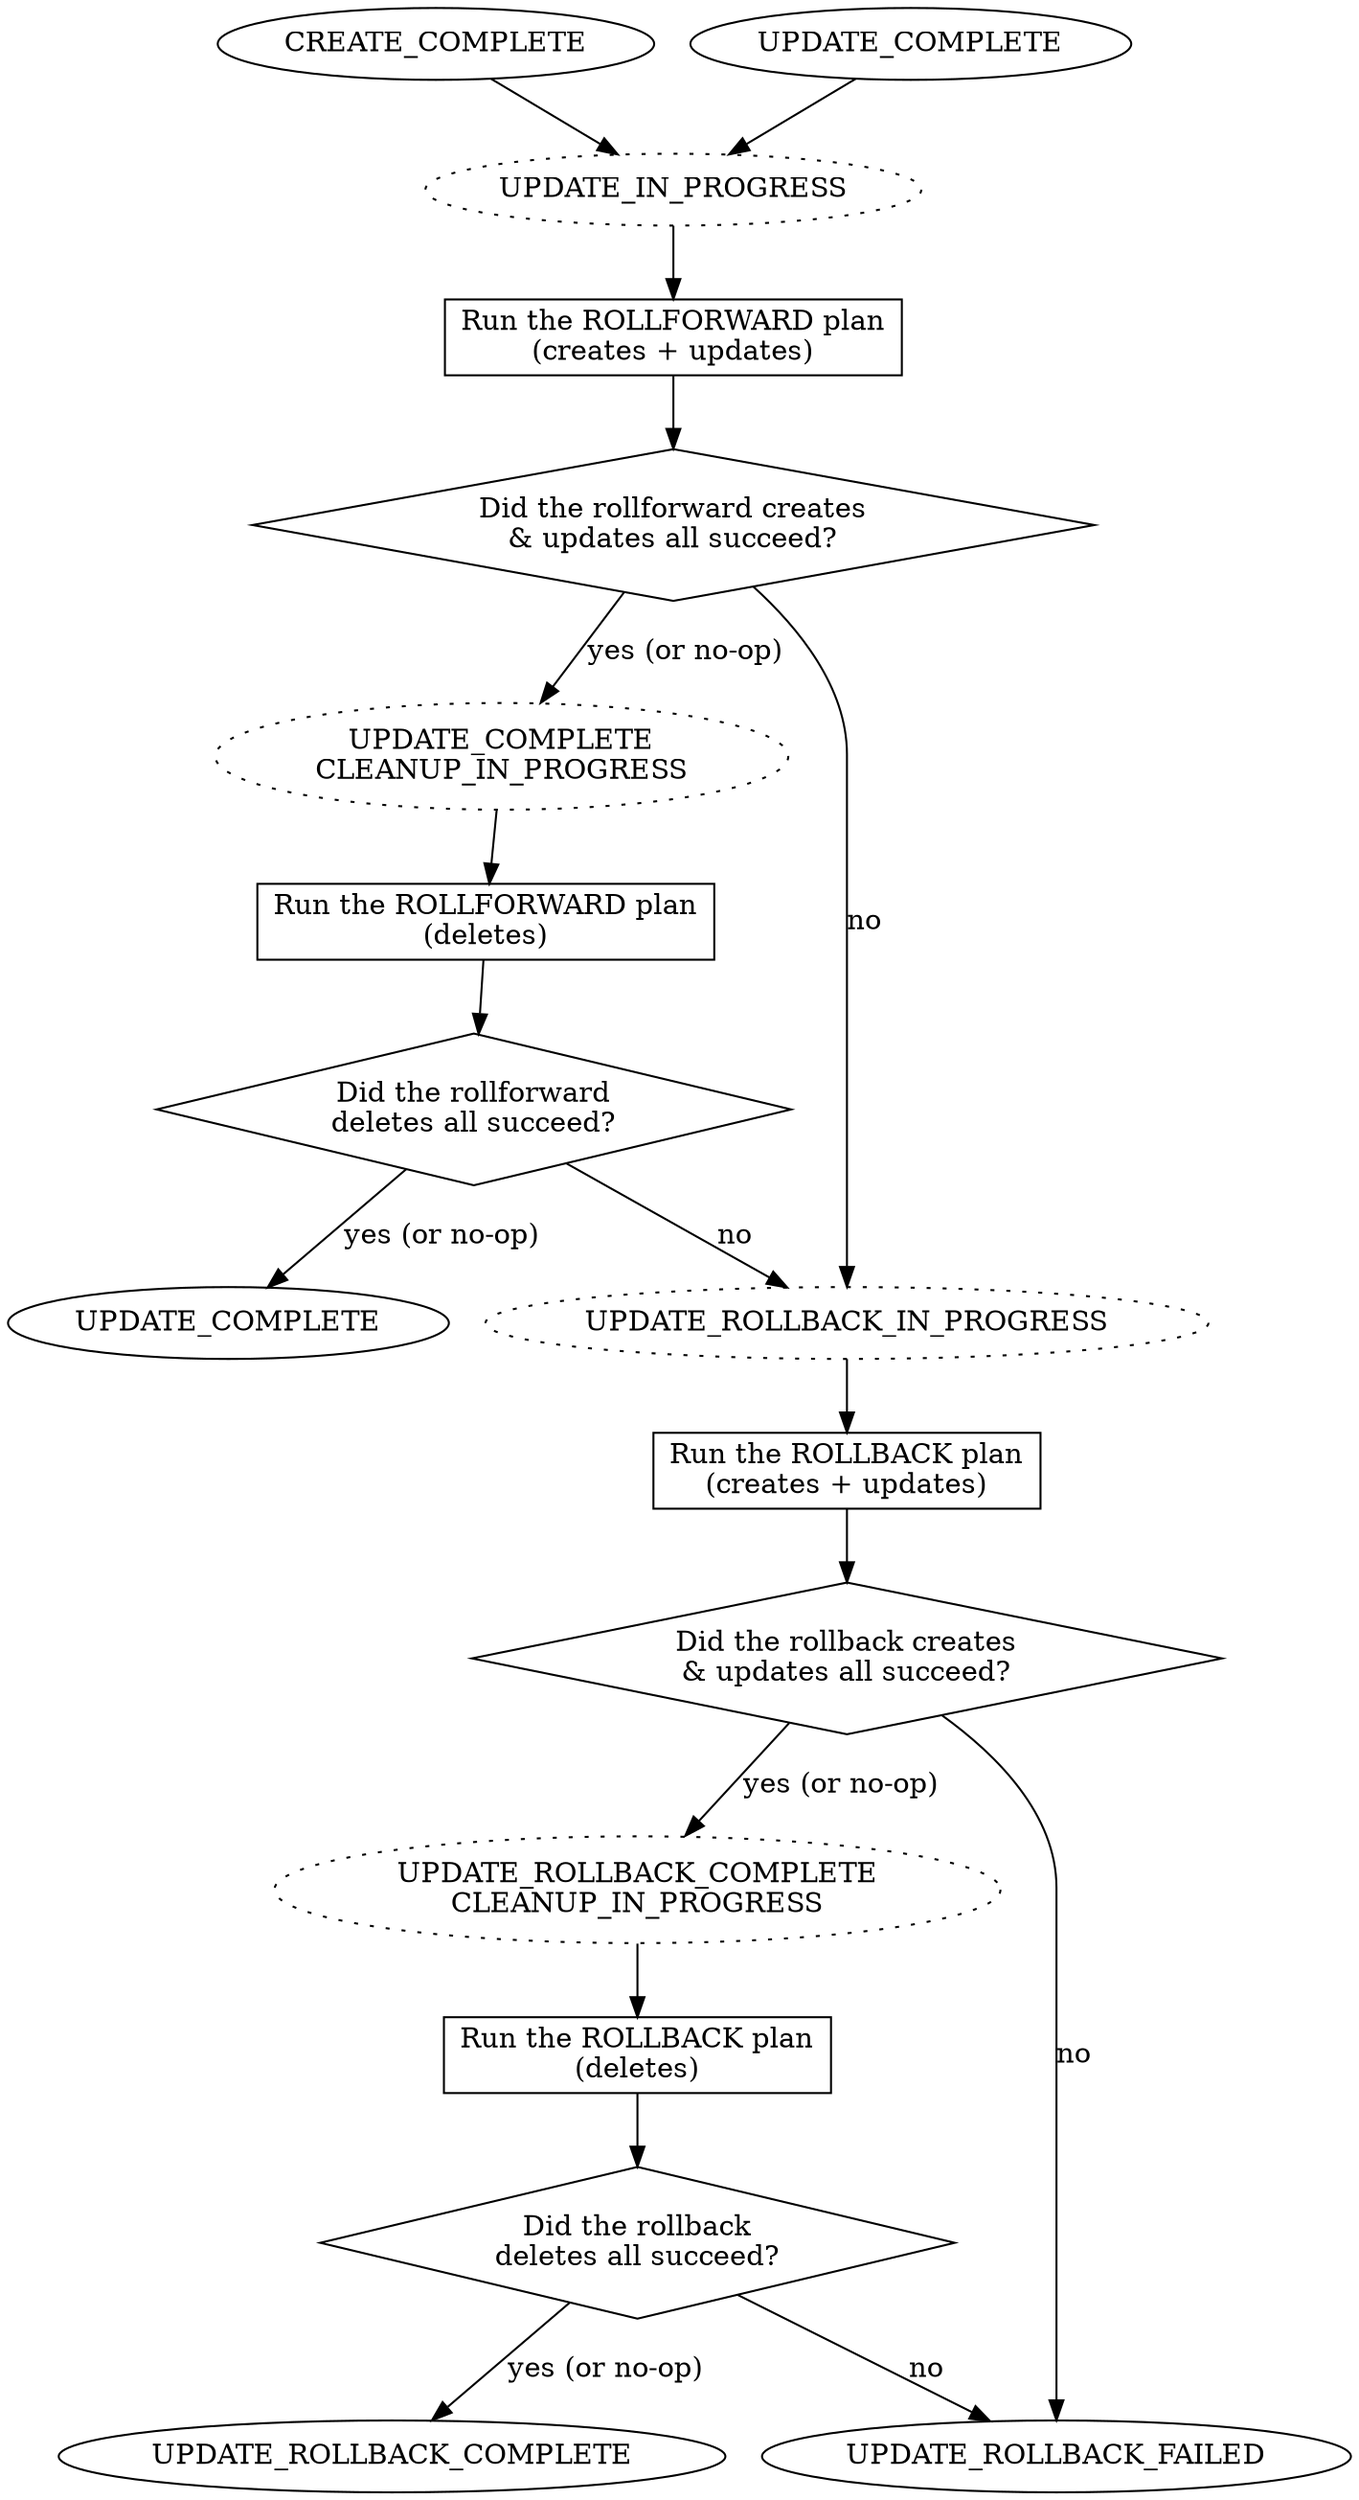 digraph update_stack {

  CREATE_COMPLETE
  UPDATE_COMPLETE
  UPDATE_COMPLETE_CLEANUP_IN_PROGRESS [ style=dotted label="UPDATE_COMPLETE\nCLEANUP_IN_PROGRESS" ]
  UPDATE_IN_PROGRESS [ style=dotted ]
  UPDATE_ROLLBACK_COMPLETE
  UPDATE_ROLLBACK_COMPLETE_CLEANUP_IN_PROGRESS [ style=dotted label="UPDATE_ROLLBACK_COMPLETE\nCLEANUP_IN_PROGRESS" ]
  UPDATE_ROLLBACK_FAILED
  UPDATE_ROLLBACK_IN_PROGRESS [ style=dotted ]

  { CREATE_COMPLETE, UPDATE_COMPLETE } -> UPDATE_IN_PROGRESS -> try_rollforward_creates_and_updates -> check_rollforward_creates_and_updates
  try_rollforward_creates_and_updates [ shape="rect" label="Run the ROLLFORWARD plan\n(creates + updates)" ]
  check_rollforward_creates_and_updates [ label="Did the rollforward creates\n& updates all succeed?" shape="diamond" ]
  check_rollforward_creates_and_updates -> UPDATE_COMPLETE_CLEANUP_IN_PROGRESS [ label="yes (or no-op)" ]
  check_rollforward_creates_and_updates -> UPDATE_ROLLBACK_IN_PROGRESS [ label="no" ]

  UPDATE_COMPLETE_CLEANUP_IN_PROGRESS -> try_rollforward_cleanup -> check_rollforward_cleanup
  try_rollforward_cleanup [ shape="rect" label="Run the ROLLFORWARD plan\n(deletes)" ]
  check_rollforward_cleanup [ shape="diamond" label="Did the rollforward\ndeletes all succeed?" ]
  check_rollforward_cleanup -> UPDATE_COMPLETE_3 [ label="yes (or no-op)" ]
  check_rollforward_cleanup -> UPDATE_ROLLBACK_IN_PROGRESS [ label="no" ]
  UPDATE_COMPLETE_3 [ label="UPDATE_COMPLETE" ]

  UPDATE_ROLLBACK_IN_PROGRESS -> try_rollback_creates_and_updates -> check_rollback_creates_and_updates
  try_rollback_creates_and_updates [ shape="rect" label="Run the ROLLBACK plan\n(creates + updates)" ]
  check_rollback_creates_and_updates [ label="Did the rollback creates\n& updates all succeed?" shape="diamond" ]
  check_rollback_creates_and_updates -> UPDATE_ROLLBACK_COMPLETE_CLEANUP_IN_PROGRESS [ label="yes (or no-op)" ]
  check_rollback_creates_and_updates -> UPDATE_ROLLBACK_FAILED [ label="no" ]

  UPDATE_ROLLBACK_COMPLETE_CLEANUP_IN_PROGRESS -> try_rollback_cleanup -> check_rollback_cleanup
  try_rollback_cleanup [ shape="rect" label="Run the ROLLBACK plan\n(deletes)" ]
  check_rollback_cleanup [ shape="diamond" label="Did the rollback\ndeletes all succeed?" ]
  check_rollback_cleanup -> UPDATE_ROLLBACK_COMPLETE [ label="yes (or no-op)" ]
  check_rollback_cleanup -> UPDATE_ROLLBACK_FAILED [ label="no" ]

  // But would be useful to document: for each of those terminal states, what
  // states are the resources in?  What happens to the stack next?

}
// # vi: set sw=2 et ai :
